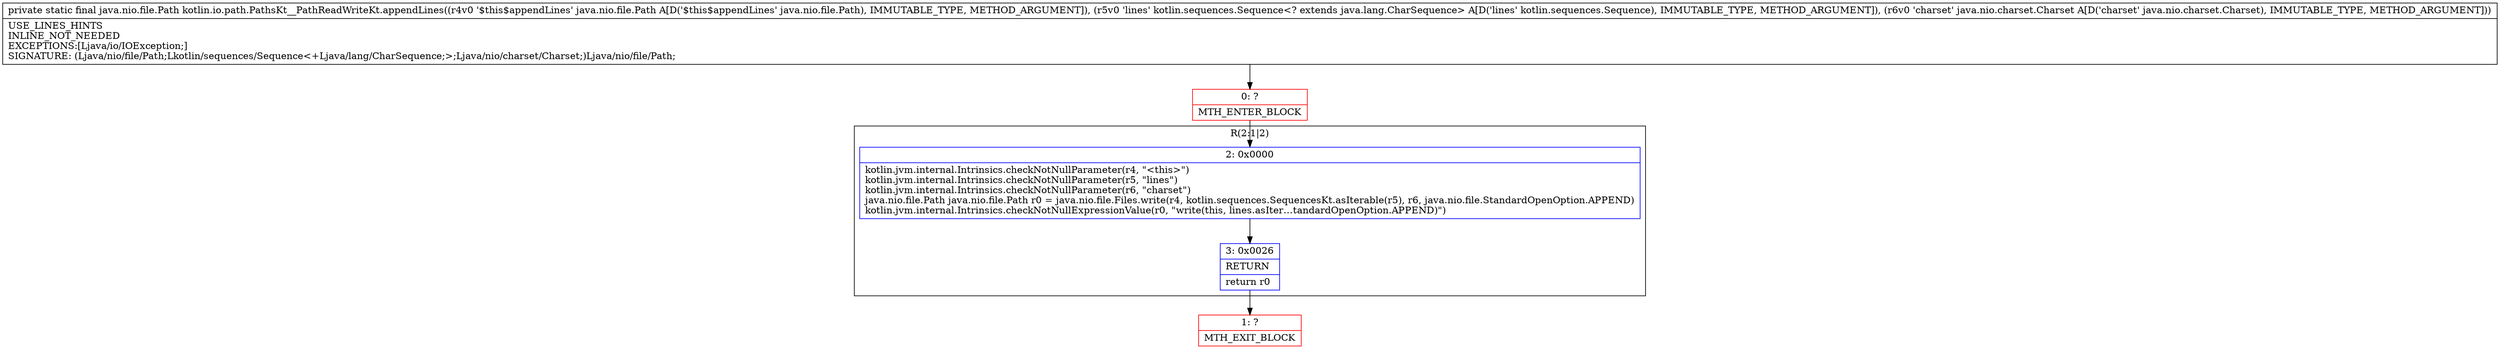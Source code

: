 digraph "CFG forkotlin.io.path.PathsKt__PathReadWriteKt.appendLines(Ljava\/nio\/file\/Path;Lkotlin\/sequences\/Sequence;Ljava\/nio\/charset\/Charset;)Ljava\/nio\/file\/Path;" {
subgraph cluster_Region_1320191949 {
label = "R(2:1|2)";
node [shape=record,color=blue];
Node_2 [shape=record,label="{2\:\ 0x0000|kotlin.jvm.internal.Intrinsics.checkNotNullParameter(r4, \"\<this\>\")\lkotlin.jvm.internal.Intrinsics.checkNotNullParameter(r5, \"lines\")\lkotlin.jvm.internal.Intrinsics.checkNotNullParameter(r6, \"charset\")\ljava.nio.file.Path java.nio.file.Path r0 = java.nio.file.Files.write(r4, kotlin.sequences.SequencesKt.asIterable(r5), r6, java.nio.file.StandardOpenOption.APPEND)\lkotlin.jvm.internal.Intrinsics.checkNotNullExpressionValue(r0, \"write(this, lines.asIter…tandardOpenOption.APPEND)\")\l}"];
Node_3 [shape=record,label="{3\:\ 0x0026|RETURN\l|return r0\l}"];
}
Node_0 [shape=record,color=red,label="{0\:\ ?|MTH_ENTER_BLOCK\l}"];
Node_1 [shape=record,color=red,label="{1\:\ ?|MTH_EXIT_BLOCK\l}"];
MethodNode[shape=record,label="{private static final java.nio.file.Path kotlin.io.path.PathsKt__PathReadWriteKt.appendLines((r4v0 '$this$appendLines' java.nio.file.Path A[D('$this$appendLines' java.nio.file.Path), IMMUTABLE_TYPE, METHOD_ARGUMENT]), (r5v0 'lines' kotlin.sequences.Sequence\<? extends java.lang.CharSequence\> A[D('lines' kotlin.sequences.Sequence), IMMUTABLE_TYPE, METHOD_ARGUMENT]), (r6v0 'charset' java.nio.charset.Charset A[D('charset' java.nio.charset.Charset), IMMUTABLE_TYPE, METHOD_ARGUMENT]))  | USE_LINES_HINTS\lINLINE_NOT_NEEDED\lEXCEPTIONS:[Ljava\/io\/IOException;]\lSIGNATURE: (Ljava\/nio\/file\/Path;Lkotlin\/sequences\/Sequence\<+Ljava\/lang\/CharSequence;\>;Ljava\/nio\/charset\/Charset;)Ljava\/nio\/file\/Path;\l}"];
MethodNode -> Node_0;Node_2 -> Node_3;
Node_3 -> Node_1;
Node_0 -> Node_2;
}

